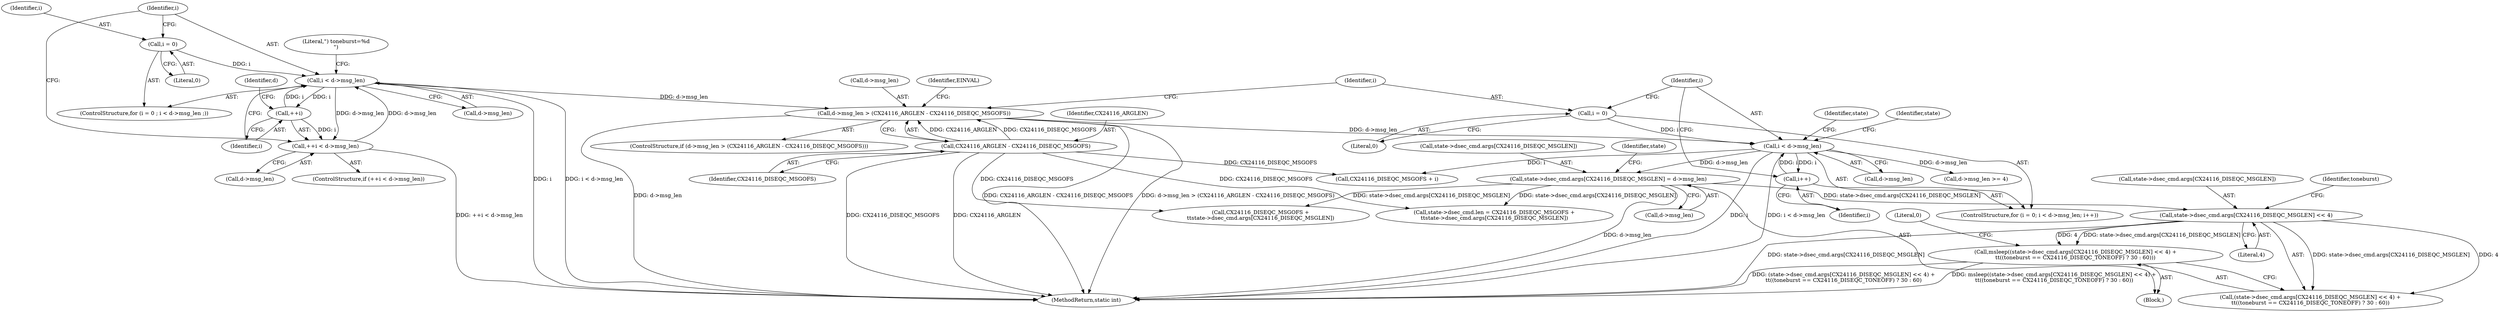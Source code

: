 digraph "1_linux_1fa2337a315a2448c5434f41e00d56b01a22283c@API" {
"1000306" [label="(Call,msleep((state->dsec_cmd.args[CX24116_DISEQC_MSGLEN] << 4) +\n\t\t((toneburst == CX24116_DISEQC_TONEOFF) ? 30 : 60)))"];
"1000308" [label="(Call,state->dsec_cmd.args[CX24116_DISEQC_MSGLEN] << 4)"];
"1000185" [label="(Call,state->dsec_cmd.args[CX24116_DISEQC_MSGLEN] = d->msg_len)"];
"1000163" [label="(Call,i < d->msg_len)"];
"1000168" [label="(Call,i++)"];
"1000160" [label="(Call,i = 0)"];
"1000149" [label="(Call,d->msg_len > (CX24116_ARGLEN - CX24116_DISEQC_MSGOFS))"];
"1000132" [label="(Call,i < d->msg_len)"];
"1000129" [label="(Call,i = 0)"];
"1000140" [label="(Call,++i)"];
"1000139" [label="(Call,++i < d->msg_len)"];
"1000153" [label="(Call,CX24116_ARGLEN - CX24116_DISEQC_MSGOFS)"];
"1000185" [label="(Call,state->dsec_cmd.args[CX24116_DISEQC_MSGLEN] = d->msg_len)"];
"1000160" [label="(Call,i = 0)"];
"1000324" [label="(Literal,0)"];
"1000138" [label="(ControlStructure,if (++i < d->msg_len))"];
"1000150" [label="(Call,d->msg_len)"];
"1000129" [label="(Call,i = 0)"];
"1000128" [label="(ControlStructure,for (i = 0 ; i < d->msg_len ;))"];
"1000116" [label="(Block,)"];
"1000163" [label="(Call,i < d->msg_len)"];
"1000158" [label="(Identifier,EINVAL)"];
"1000146" [label="(Literal,\") toneburst=%d\n\")"];
"1000161" [label="(Identifier,i)"];
"1000142" [label="(Call,d->msg_len)"];
"1000162" [label="(Literal,0)"];
"1000132" [label="(Call,i < d->msg_len)"];
"1000155" [label="(Identifier,CX24116_DISEQC_MSGOFS)"];
"1000177" [label="(Call,CX24116_DISEQC_MSGOFS + i)"];
"1000199" [label="(Identifier,state)"];
"1000130" [label="(Identifier,i)"];
"1000169" [label="(Identifier,i)"];
"1000189" [label="(Identifier,state)"];
"1000148" [label="(ControlStructure,if (d->msg_len > (CX24116_ARGLEN - CX24116_DISEQC_MSGOFS)))"];
"1000165" [label="(Call,d->msg_len)"];
"1000168" [label="(Call,i++)"];
"1000140" [label="(Call,++i)"];
"1000143" [label="(Identifier,d)"];
"1000309" [label="(Call,state->dsec_cmd.args[CX24116_DISEQC_MSGLEN])"];
"1000154" [label="(Identifier,CX24116_ARGLEN)"];
"1000196" [label="(Call,state->dsec_cmd.len = CX24116_DISEQC_MSGOFS +\n\t\tstate->dsec_cmd.args[CX24116_DISEQC_MSGLEN])"];
"1000159" [label="(ControlStructure,for (i = 0; i < d->msg_len; i++))"];
"1000134" [label="(Call,d->msg_len)"];
"1000131" [label="(Literal,0)"];
"1000174" [label="(Identifier,state)"];
"1000239" [label="(Call,d->msg_len >= 4)"];
"1000149" [label="(Call,d->msg_len > (CX24116_ARGLEN - CX24116_DISEQC_MSGOFS))"];
"1000133" [label="(Identifier,i)"];
"1000164" [label="(Identifier,i)"];
"1000307" [label="(Call,(state->dsec_cmd.args[CX24116_DISEQC_MSGLEN] << 4) +\n\t\t((toneburst == CX24116_DISEQC_TONEOFF) ? 30 : 60))"];
"1000141" [label="(Identifier,i)"];
"1000186" [label="(Call,state->dsec_cmd.args[CX24116_DISEQC_MSGLEN])"];
"1000308" [label="(Call,state->dsec_cmd.args[CX24116_DISEQC_MSGLEN] << 4)"];
"1000153" [label="(Call,CX24116_ARGLEN - CX24116_DISEQC_MSGOFS)"];
"1000325" [label="(MethodReturn,static int)"];
"1000193" [label="(Call,d->msg_len)"];
"1000316" [label="(Literal,4)"];
"1000319" [label="(Identifier,toneburst)"];
"1000139" [label="(Call,++i < d->msg_len)"];
"1000306" [label="(Call,msleep((state->dsec_cmd.args[CX24116_DISEQC_MSGLEN] << 4) +\n\t\t((toneburst == CX24116_DISEQC_TONEOFF) ? 30 : 60)))"];
"1000202" [label="(Call,CX24116_DISEQC_MSGOFS +\n\t\tstate->dsec_cmd.args[CX24116_DISEQC_MSGLEN])"];
"1000306" -> "1000116"  [label="AST: "];
"1000306" -> "1000307"  [label="CFG: "];
"1000307" -> "1000306"  [label="AST: "];
"1000324" -> "1000306"  [label="CFG: "];
"1000306" -> "1000325"  [label="DDG: (state->dsec_cmd.args[CX24116_DISEQC_MSGLEN] << 4) +\n\t\t((toneburst == CX24116_DISEQC_TONEOFF) ? 30 : 60)"];
"1000306" -> "1000325"  [label="DDG: msleep((state->dsec_cmd.args[CX24116_DISEQC_MSGLEN] << 4) +\n\t\t((toneburst == CX24116_DISEQC_TONEOFF) ? 30 : 60))"];
"1000308" -> "1000306"  [label="DDG: state->dsec_cmd.args[CX24116_DISEQC_MSGLEN]"];
"1000308" -> "1000306"  [label="DDG: 4"];
"1000308" -> "1000307"  [label="AST: "];
"1000308" -> "1000316"  [label="CFG: "];
"1000309" -> "1000308"  [label="AST: "];
"1000316" -> "1000308"  [label="AST: "];
"1000319" -> "1000308"  [label="CFG: "];
"1000308" -> "1000325"  [label="DDG: state->dsec_cmd.args[CX24116_DISEQC_MSGLEN]"];
"1000308" -> "1000307"  [label="DDG: state->dsec_cmd.args[CX24116_DISEQC_MSGLEN]"];
"1000308" -> "1000307"  [label="DDG: 4"];
"1000185" -> "1000308"  [label="DDG: state->dsec_cmd.args[CX24116_DISEQC_MSGLEN]"];
"1000185" -> "1000116"  [label="AST: "];
"1000185" -> "1000193"  [label="CFG: "];
"1000186" -> "1000185"  [label="AST: "];
"1000193" -> "1000185"  [label="AST: "];
"1000199" -> "1000185"  [label="CFG: "];
"1000185" -> "1000325"  [label="DDG: d->msg_len"];
"1000163" -> "1000185"  [label="DDG: d->msg_len"];
"1000185" -> "1000196"  [label="DDG: state->dsec_cmd.args[CX24116_DISEQC_MSGLEN]"];
"1000185" -> "1000202"  [label="DDG: state->dsec_cmd.args[CX24116_DISEQC_MSGLEN]"];
"1000163" -> "1000159"  [label="AST: "];
"1000163" -> "1000165"  [label="CFG: "];
"1000164" -> "1000163"  [label="AST: "];
"1000165" -> "1000163"  [label="AST: "];
"1000174" -> "1000163"  [label="CFG: "];
"1000189" -> "1000163"  [label="CFG: "];
"1000163" -> "1000325"  [label="DDG: i"];
"1000163" -> "1000325"  [label="DDG: i < d->msg_len"];
"1000168" -> "1000163"  [label="DDG: i"];
"1000160" -> "1000163"  [label="DDG: i"];
"1000149" -> "1000163"  [label="DDG: d->msg_len"];
"1000163" -> "1000168"  [label="DDG: i"];
"1000163" -> "1000177"  [label="DDG: i"];
"1000163" -> "1000239"  [label="DDG: d->msg_len"];
"1000168" -> "1000159"  [label="AST: "];
"1000168" -> "1000169"  [label="CFG: "];
"1000169" -> "1000168"  [label="AST: "];
"1000164" -> "1000168"  [label="CFG: "];
"1000160" -> "1000159"  [label="AST: "];
"1000160" -> "1000162"  [label="CFG: "];
"1000161" -> "1000160"  [label="AST: "];
"1000162" -> "1000160"  [label="AST: "];
"1000164" -> "1000160"  [label="CFG: "];
"1000149" -> "1000148"  [label="AST: "];
"1000149" -> "1000153"  [label="CFG: "];
"1000150" -> "1000149"  [label="AST: "];
"1000153" -> "1000149"  [label="AST: "];
"1000158" -> "1000149"  [label="CFG: "];
"1000161" -> "1000149"  [label="CFG: "];
"1000149" -> "1000325"  [label="DDG: CX24116_ARGLEN - CX24116_DISEQC_MSGOFS"];
"1000149" -> "1000325"  [label="DDG: d->msg_len > (CX24116_ARGLEN - CX24116_DISEQC_MSGOFS)"];
"1000149" -> "1000325"  [label="DDG: d->msg_len"];
"1000132" -> "1000149"  [label="DDG: d->msg_len"];
"1000153" -> "1000149"  [label="DDG: CX24116_ARGLEN"];
"1000153" -> "1000149"  [label="DDG: CX24116_DISEQC_MSGOFS"];
"1000132" -> "1000128"  [label="AST: "];
"1000132" -> "1000134"  [label="CFG: "];
"1000133" -> "1000132"  [label="AST: "];
"1000134" -> "1000132"  [label="AST: "];
"1000141" -> "1000132"  [label="CFG: "];
"1000146" -> "1000132"  [label="CFG: "];
"1000132" -> "1000325"  [label="DDG: i"];
"1000132" -> "1000325"  [label="DDG: i < d->msg_len"];
"1000129" -> "1000132"  [label="DDG: i"];
"1000140" -> "1000132"  [label="DDG: i"];
"1000139" -> "1000132"  [label="DDG: d->msg_len"];
"1000132" -> "1000140"  [label="DDG: i"];
"1000132" -> "1000139"  [label="DDG: d->msg_len"];
"1000129" -> "1000128"  [label="AST: "];
"1000129" -> "1000131"  [label="CFG: "];
"1000130" -> "1000129"  [label="AST: "];
"1000131" -> "1000129"  [label="AST: "];
"1000133" -> "1000129"  [label="CFG: "];
"1000140" -> "1000139"  [label="AST: "];
"1000140" -> "1000141"  [label="CFG: "];
"1000141" -> "1000140"  [label="AST: "];
"1000143" -> "1000140"  [label="CFG: "];
"1000140" -> "1000139"  [label="DDG: i"];
"1000139" -> "1000138"  [label="AST: "];
"1000139" -> "1000142"  [label="CFG: "];
"1000142" -> "1000139"  [label="AST: "];
"1000133" -> "1000139"  [label="CFG: "];
"1000139" -> "1000325"  [label="DDG: ++i < d->msg_len"];
"1000153" -> "1000155"  [label="CFG: "];
"1000154" -> "1000153"  [label="AST: "];
"1000155" -> "1000153"  [label="AST: "];
"1000153" -> "1000325"  [label="DDG: CX24116_DISEQC_MSGOFS"];
"1000153" -> "1000325"  [label="DDG: CX24116_ARGLEN"];
"1000153" -> "1000177"  [label="DDG: CX24116_DISEQC_MSGOFS"];
"1000153" -> "1000196"  [label="DDG: CX24116_DISEQC_MSGOFS"];
"1000153" -> "1000202"  [label="DDG: CX24116_DISEQC_MSGOFS"];
}
